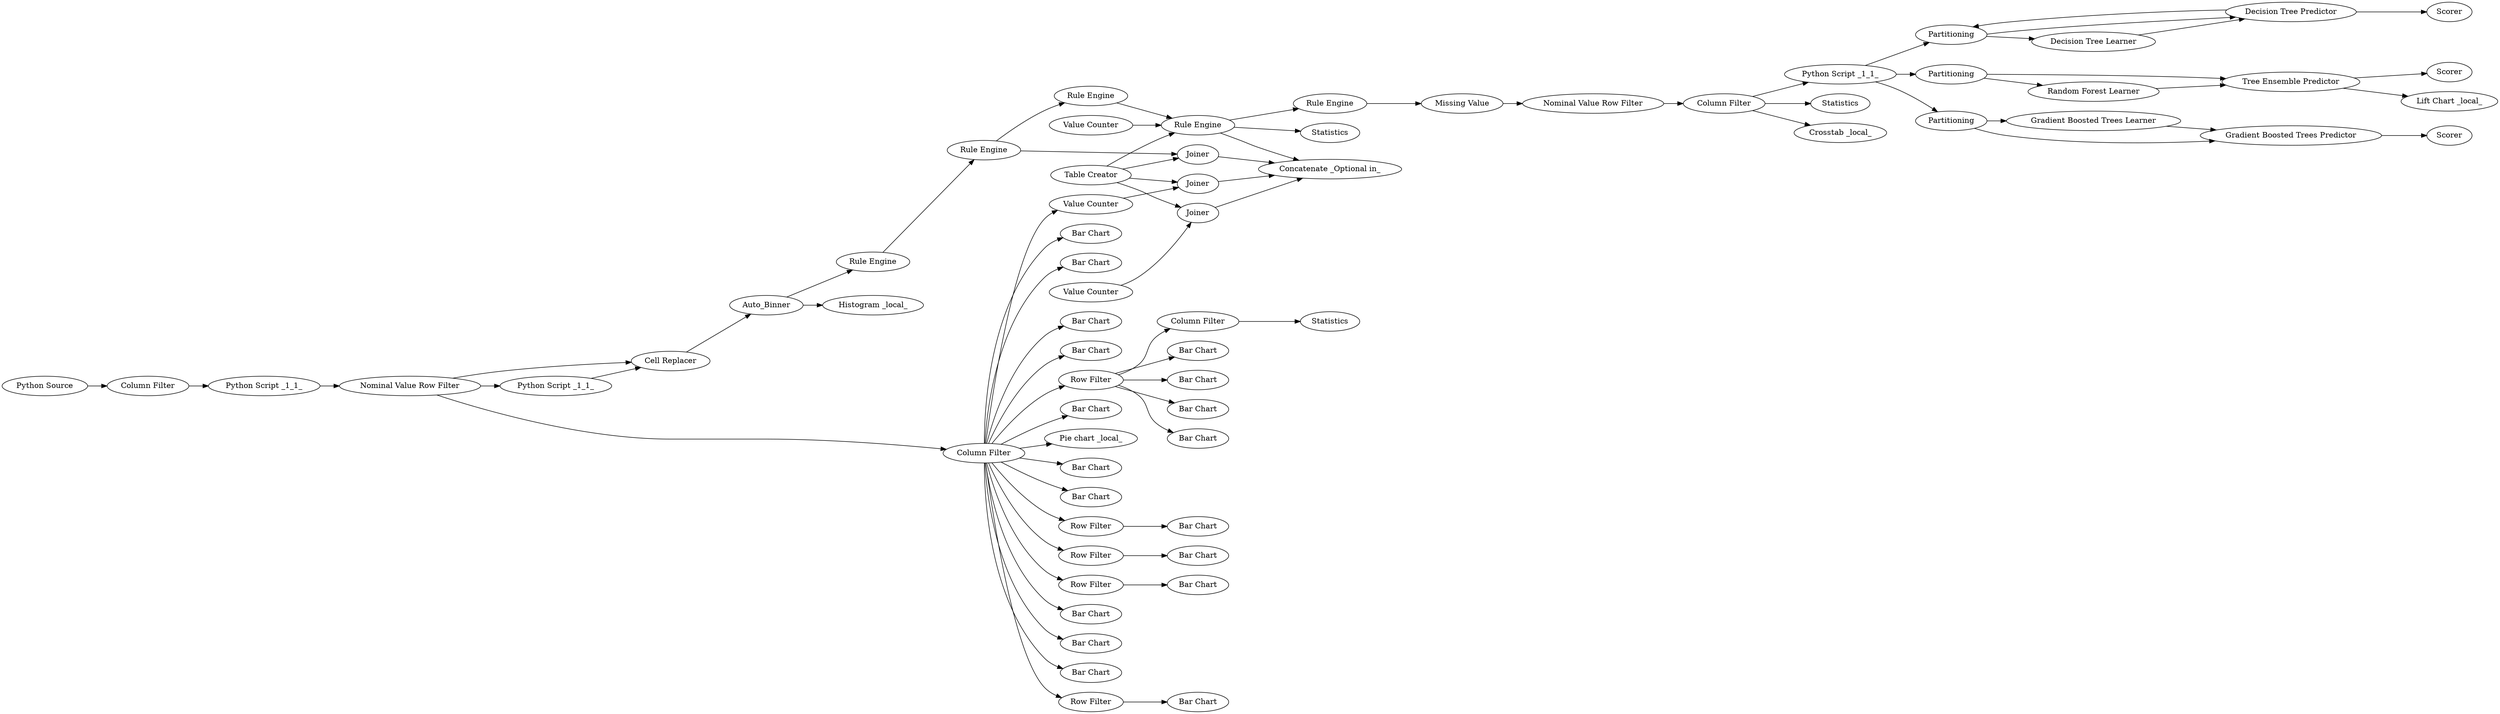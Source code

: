 digraph {
	41 -> 42
	4 -> 5
	78 -> 79
	132 -> 134
	890 -> 99
	45 -> 72
	142 -> 146
	45 -> 121
	99 -> 101
	116 -> 142
	45 -> 78
	43 -> 132
	37 -> 34
	134 -> 139
	26 -> 27
	116 -> 125
	45 -> 122
	139 -> 141
	45 -> 110
	70 -> 69
	45 -> 57
	43 -> 887
	116 -> 143
	5 -> 6
	141 -> 888
	879 -> 886
	45 -> 120
	80 -> 885
	889 -> 892
	103 -> 101
	125 -> 146
	45 -> 131
	876 -> 875
	45 -> 133
	45 -> 98
	141 -> 146
	41 -> 45
	885 -> 884
	76 -> 77
	41 -> 36
	27 -> 25
	126 -> 141
	45 -> 76
	45 -> 123
	879 -> 891
	25 -> 41
	80 -> 119
	99 -> 103
	37 -> 38
	45 -> 59
	141 -> 883
	3 -> 5
	42 -> 36
	45 -> 70
	72 -> 71
	875 -> 37
	3 -> 4
	890 -> 3
	80 -> 117
	45 -> 75
	888 -> 889
	112 -> 125
	116 -> 141
	892 -> 879
	133 -> 143
	101 -> 99
	101 -> 106
	890 -> 876
	879 -> 890
	134 -> 142
	80 -> 108
	143 -> 146
	876 -> 37
	45 -> 67
	45 -> 80
	36 -> 43
	80 -> 111
	133 [label="Value Counter"]
	27 [label="Column Filter"]
	57 [label="Bar Chart"]
	103 [label="Decision Tree Learner"]
	126 [label="Value Counter"]
	888 [label="Rule Engine"]
	79 [label="Bar Chart"]
	45 [label="Column Filter"]
	26 [label="Python Source"]
	887 [label="Histogram _local_"]
	108 [label="Bar Chart"]
	122 [label="Bar Chart"]
	121 [label="Bar Chart"]
	3 [label=Partitioning]
	78 [label="Row Filter"]
	885 [label="Column Filter"]
	119 [label="Bar Chart"]
	41 [label="Nominal Value Row Filter"]
	98 [label="Bar Chart"]
	883 [label=Statistics]
	131 [label="Bar Chart"]
	6 [label=Scorer]
	879 [label="Column Filter"]
	25 [label="Python Script _1_1_"]
	110 [label="Bar Chart"]
	146 [label="Concatenate _Optional in_"]
	141 [label="Rule Engine"]
	59 [label="Pie chart _local_"]
	75 [label="Bar Chart"]
	875 [label="Random Forest Learner"]
	123 [label="Bar Chart"]
	125 [label=Joiner]
	112 [label="Value Counter"]
	42 [label="Python Script _1_1_"]
	886 [label=Statistics]
	889 [label="Missing Value"]
	142 [label=Joiner]
	143 [label=Joiner]
	72 [label="Row Filter"]
	101 [label="Decision Tree Predictor"]
	4 [label="Gradient Boosted Trees Learner"]
	67 [label="Bar Chart"]
	76 [label="Row Filter"]
	77 [label="Bar Chart"]
	884 [label=Statistics]
	106 [label=Scorer]
	890 [label="Python Script _1_1_"]
	117 [label="Bar Chart"]
	134 [label="Rule Engine"]
	38 [label="Lift Chart _local_"]
	892 [label="Nominal Value Row Filter"]
	5 [label="Gradient Boosted Trees Predictor"]
	99 [label=Partitioning]
	876 [label=Partitioning]
	43 [label=Auto_Binner]
	120 [label="Bar Chart"]
	34 [label=Scorer]
	139 [label="Rule Engine"]
	70 [label="Row Filter"]
	69 [label="Bar Chart"]
	36 [label="Cell Replacer"]
	71 [label="Bar Chart"]
	891 [label="Crosstab _local_"]
	116 [label="Table Creator"]
	111 [label="Bar Chart"]
	80 [label="Row Filter"]
	37 [label="Tree Ensemble Predictor"]
	132 [label="Rule Engine"]
	rankdir=LR
}
